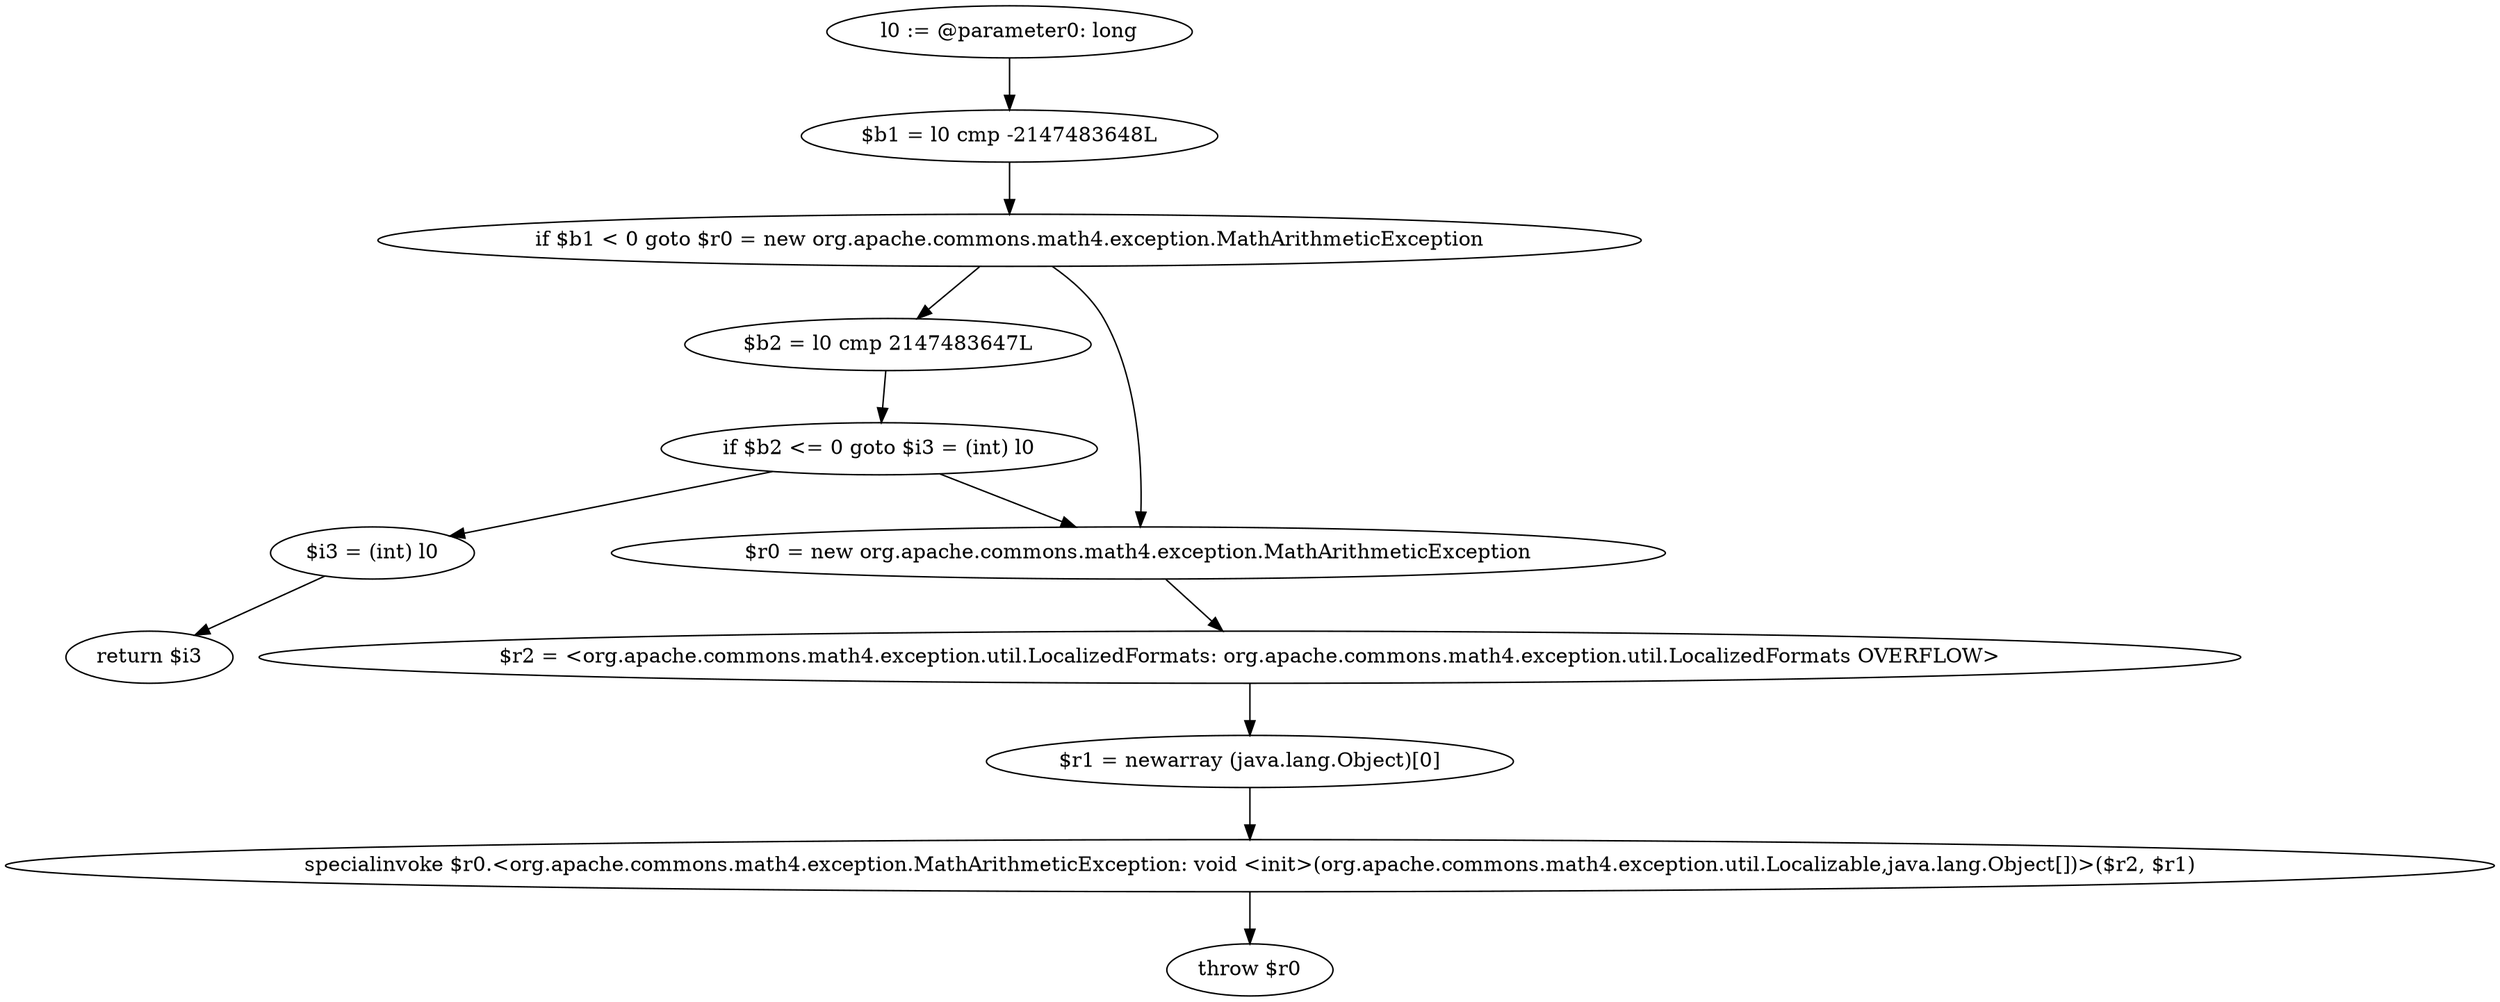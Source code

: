 digraph "unitGraph" {
    "l0 := @parameter0: long"
    "$b1 = l0 cmp -2147483648L"
    "if $b1 < 0 goto $r0 = new org.apache.commons.math4.exception.MathArithmeticException"
    "$b2 = l0 cmp 2147483647L"
    "if $b2 <= 0 goto $i3 = (int) l0"
    "$r0 = new org.apache.commons.math4.exception.MathArithmeticException"
    "$r2 = <org.apache.commons.math4.exception.util.LocalizedFormats: org.apache.commons.math4.exception.util.LocalizedFormats OVERFLOW>"
    "$r1 = newarray (java.lang.Object)[0]"
    "specialinvoke $r0.<org.apache.commons.math4.exception.MathArithmeticException: void <init>(org.apache.commons.math4.exception.util.Localizable,java.lang.Object[])>($r2, $r1)"
    "throw $r0"
    "$i3 = (int) l0"
    "return $i3"
    "l0 := @parameter0: long"->"$b1 = l0 cmp -2147483648L";
    "$b1 = l0 cmp -2147483648L"->"if $b1 < 0 goto $r0 = new org.apache.commons.math4.exception.MathArithmeticException";
    "if $b1 < 0 goto $r0 = new org.apache.commons.math4.exception.MathArithmeticException"->"$b2 = l0 cmp 2147483647L";
    "if $b1 < 0 goto $r0 = new org.apache.commons.math4.exception.MathArithmeticException"->"$r0 = new org.apache.commons.math4.exception.MathArithmeticException";
    "$b2 = l0 cmp 2147483647L"->"if $b2 <= 0 goto $i3 = (int) l0";
    "if $b2 <= 0 goto $i3 = (int) l0"->"$r0 = new org.apache.commons.math4.exception.MathArithmeticException";
    "if $b2 <= 0 goto $i3 = (int) l0"->"$i3 = (int) l0";
    "$r0 = new org.apache.commons.math4.exception.MathArithmeticException"->"$r2 = <org.apache.commons.math4.exception.util.LocalizedFormats: org.apache.commons.math4.exception.util.LocalizedFormats OVERFLOW>";
    "$r2 = <org.apache.commons.math4.exception.util.LocalizedFormats: org.apache.commons.math4.exception.util.LocalizedFormats OVERFLOW>"->"$r1 = newarray (java.lang.Object)[0]";
    "$r1 = newarray (java.lang.Object)[0]"->"specialinvoke $r0.<org.apache.commons.math4.exception.MathArithmeticException: void <init>(org.apache.commons.math4.exception.util.Localizable,java.lang.Object[])>($r2, $r1)";
    "specialinvoke $r0.<org.apache.commons.math4.exception.MathArithmeticException: void <init>(org.apache.commons.math4.exception.util.Localizable,java.lang.Object[])>($r2, $r1)"->"throw $r0";
    "$i3 = (int) l0"->"return $i3";
}
